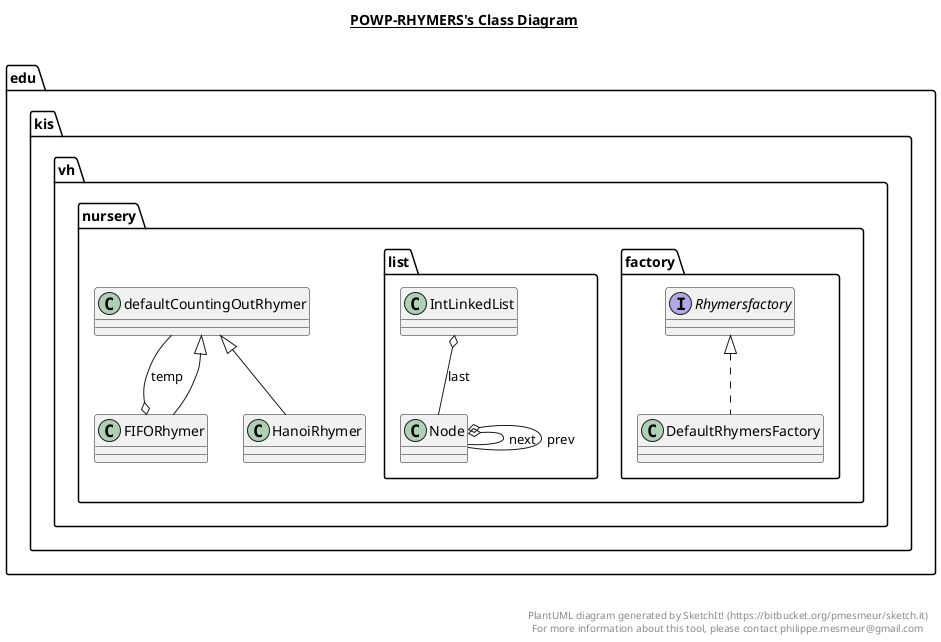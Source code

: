 @startuml

title __POWP-RHYMERS's Class Diagram__\n

  namespace edu.kis.vh.nursery {
    class edu.kis.vh.nursery.FIFORhymer {
    }
  }
  

  namespace edu.kis.vh.nursery {
    class edu.kis.vh.nursery.HanoiRhymer {
    }
  }
  

  namespace edu.kis.vh.nursery {
    class edu.kis.vh.nursery.defaultCountingOutRhymer {
    }
  }
  

  namespace edu.kis.vh.nursery {
    namespace factory {
      class edu.kis.vh.nursery.factory.DefaultRhymersFactory {
      }
    }
  }
  

  namespace edu.kis.vh.nursery {
    namespace factory {
      interface edu.kis.vh.nursery.factory.Rhymersfactory {
      }
    }
  }
  

  namespace edu.kis.vh.nursery {
    namespace list {
      class edu.kis.vh.nursery.list.IntLinkedList {
      }
    }
  }
  

  namespace edu.kis.vh.nursery {
    namespace list {
      class edu.kis.vh.nursery.list.Node {
      }
    }
  }
  

  edu.kis.vh.nursery.FIFORhymer -up-|> edu.kis.vh.nursery.defaultCountingOutRhymer
  edu.kis.vh.nursery.FIFORhymer o-- edu.kis.vh.nursery.defaultCountingOutRhymer : temp
  edu.kis.vh.nursery.HanoiRhymer -up-|> edu.kis.vh.nursery.defaultCountingOutRhymer
  edu.kis.vh.nursery.factory.DefaultRhymersFactory .up.|> edu.kis.vh.nursery.factory.Rhymersfactory
  edu.kis.vh.nursery.list.IntLinkedList o-- edu.kis.vh.nursery.list.Node : last
  edu.kis.vh.nursery.list.Node o-- edu.kis.vh.nursery.list.Node : next
  edu.kis.vh.nursery.list.Node o-- edu.kis.vh.nursery.list.Node : prev


right footer


PlantUML diagram generated by SketchIt! (https://bitbucket.org/pmesmeur/sketch.it)
For more information about this tool, please contact philippe.mesmeur@gmail.com
endfooter

@enduml
